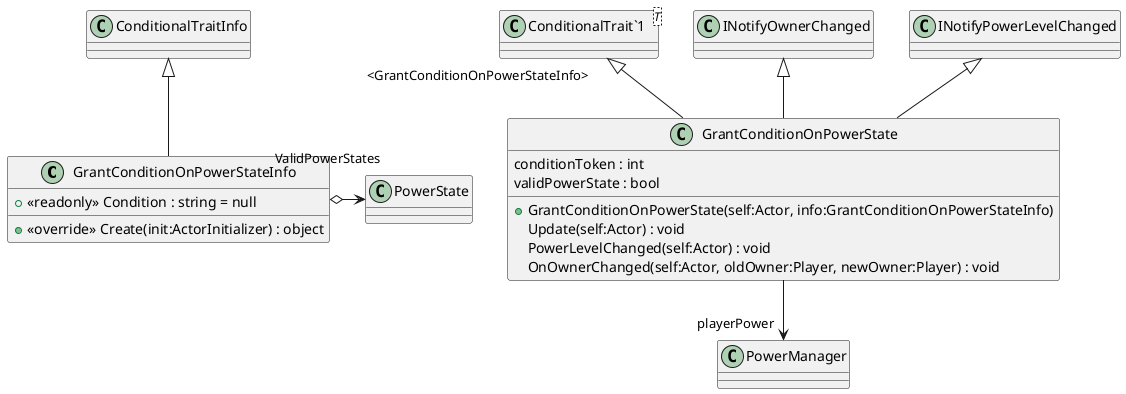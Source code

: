 @startuml
class GrantConditionOnPowerStateInfo {
    + <<readonly>> Condition : string = null
    + <<override>> Create(init:ActorInitializer) : object
}
class GrantConditionOnPowerState {
    conditionToken : int
    validPowerState : bool
    + GrantConditionOnPowerState(self:Actor, info:GrantConditionOnPowerStateInfo)
    Update(self:Actor) : void
    PowerLevelChanged(self:Actor) : void
    OnOwnerChanged(self:Actor, oldOwner:Player, newOwner:Player) : void
}
class "ConditionalTrait`1"<T> {
}
ConditionalTraitInfo <|-- GrantConditionOnPowerStateInfo
GrantConditionOnPowerStateInfo o-> "ValidPowerStates" PowerState
"ConditionalTrait`1" "<GrantConditionOnPowerStateInfo>" <|-- GrantConditionOnPowerState
INotifyOwnerChanged <|-- GrantConditionOnPowerState
INotifyPowerLevelChanged <|-- GrantConditionOnPowerState
GrantConditionOnPowerState --> "playerPower" PowerManager
@enduml
